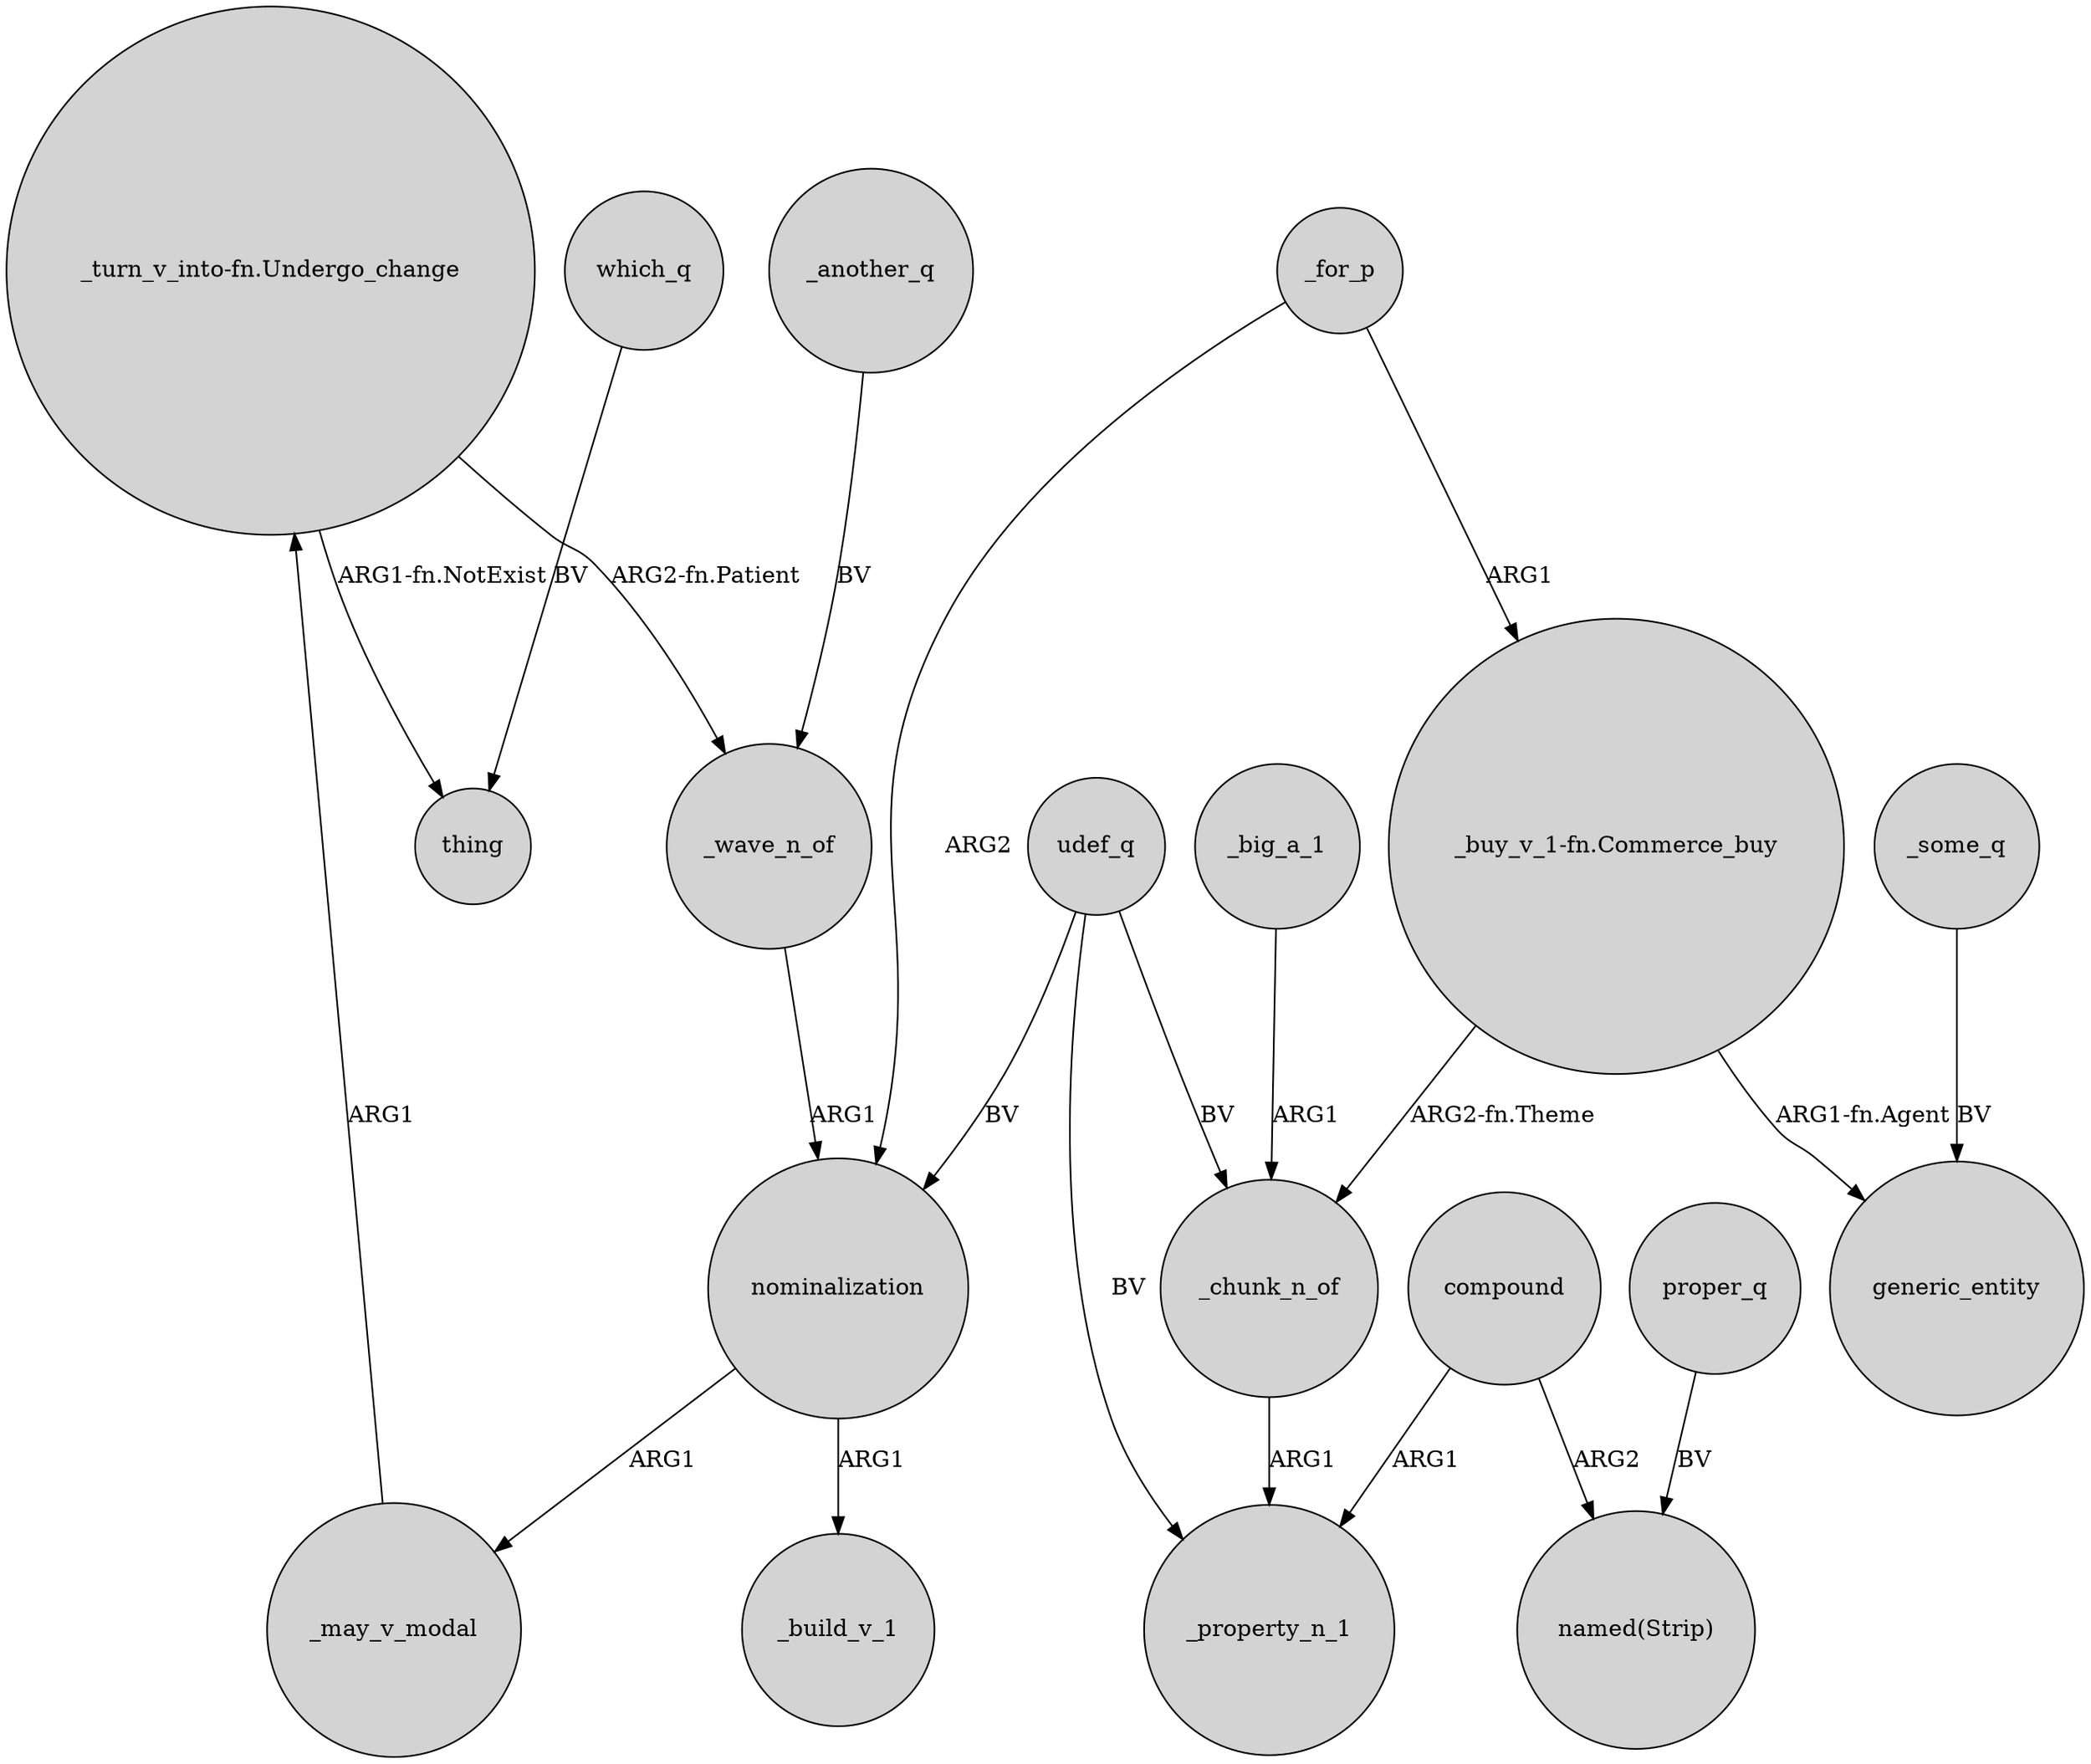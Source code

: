 digraph {
	node [shape=circle style=filled]
	"_turn_v_into-fn.Undergo_change" -> thing [label="ARG1-fn.NotExist"]
	compound -> _property_n_1 [label=ARG1]
	nominalization -> _may_v_modal [label=ARG1]
	"_buy_v_1-fn.Commerce_buy" -> _chunk_n_of [label="ARG2-fn.Theme"]
	_big_a_1 -> _chunk_n_of [label=ARG1]
	_for_p -> nominalization [label=ARG2]
	"_turn_v_into-fn.Undergo_change" -> _wave_n_of [label="ARG2-fn.Patient"]
	proper_q -> "named(Strip)" [label=BV]
	_chunk_n_of -> _property_n_1 [label=ARG1]
	udef_q -> _property_n_1 [label=BV]
	_some_q -> generic_entity [label=BV]
	_for_p -> "_buy_v_1-fn.Commerce_buy" [label=ARG1]
	udef_q -> nominalization [label=BV]
	_may_v_modal -> "_turn_v_into-fn.Undergo_change" [label=ARG1]
	_another_q -> _wave_n_of [label=BV]
	compound -> "named(Strip)" [label=ARG2]
	"_buy_v_1-fn.Commerce_buy" -> generic_entity [label="ARG1-fn.Agent"]
	_wave_n_of -> nominalization [label=ARG1]
	udef_q -> _chunk_n_of [label=BV]
	nominalization -> _build_v_1 [label=ARG1]
	which_q -> thing [label=BV]
}
